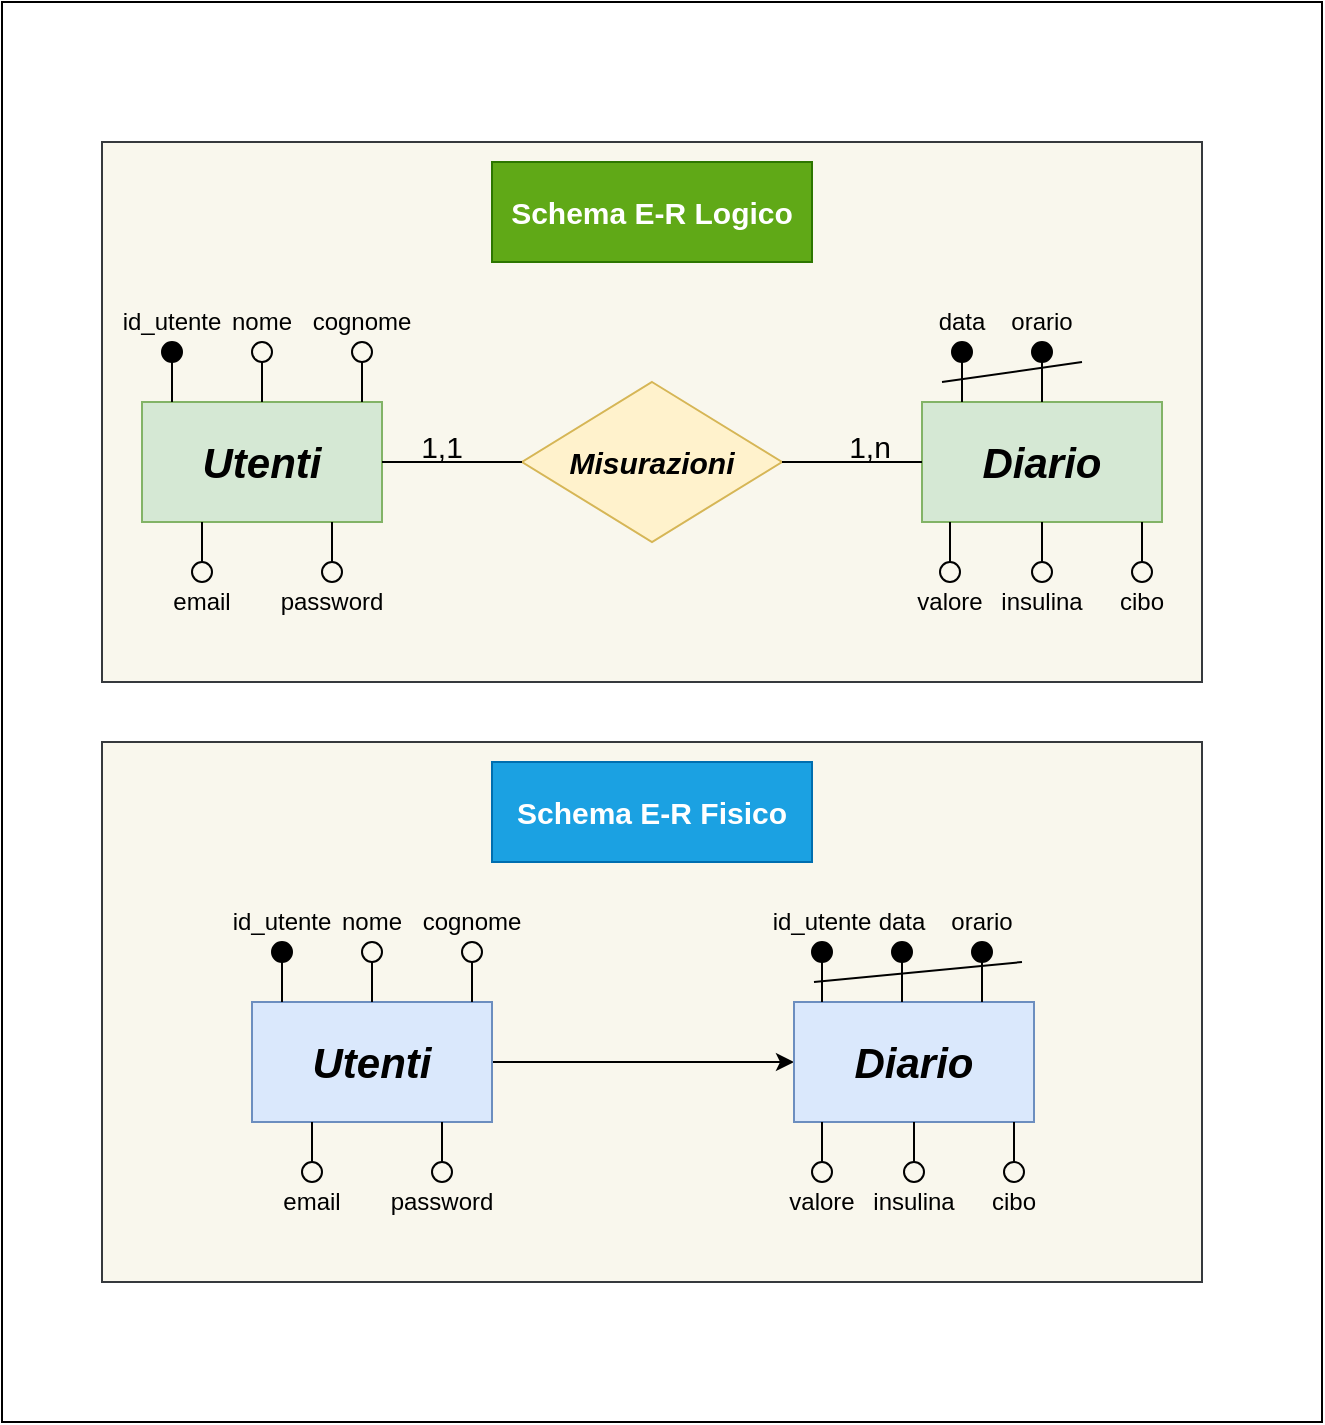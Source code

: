 <mxfile version="14.9.6" type="device"><diagram id="jjHDb4qWqO3P0RpWFz5W" name="Pagina-1"><mxGraphModel dx="1730" dy="998" grid="1" gridSize="10" guides="1" tooltips="1" connect="1" arrows="1" fold="1" page="1" pageScale="1" pageWidth="827" pageHeight="1169" math="0" shadow="0"><root><mxCell id="0"/><mxCell id="1" parent="0"/><mxCell id="_xb7BMZo4l1g5M57G8IW-87" value="" style="rounded=0;whiteSpace=wrap;html=1;fontSize=15;" vertex="1" parent="1"><mxGeometry x="90" y="230" width="660" height="710" as="geometry"/></mxCell><mxCell id="_xb7BMZo4l1g5M57G8IW-42" value="" style="rounded=0;whiteSpace=wrap;html=1;fontSize=15;fillColor=#f9f7ed;strokeColor=#36393d;" vertex="1" parent="1"><mxGeometry x="140" y="300" width="550" height="270" as="geometry"/></mxCell><mxCell id="5ftwq0Y2G9zsuQdfNHgh-1" value="Utenti" style="rounded=0;whiteSpace=wrap;html=1;fillColor=#d5e8d4;fontStyle=3;fontSize=21;strokeColor=#82b366;" parent="1" vertex="1"><mxGeometry x="160" y="430" width="120" height="60" as="geometry"/></mxCell><mxCell id="5ftwq0Y2G9zsuQdfNHgh-9" value="" style="ellipse;whiteSpace=wrap;html=1;aspect=fixed;fontSize=21;fillColor=#000000;" parent="1" vertex="1"><mxGeometry x="170" y="400" width="10" height="10" as="geometry"/></mxCell><mxCell id="5ftwq0Y2G9zsuQdfNHgh-2" value="Misurazioni" style="rhombus;whiteSpace=wrap;html=1;fillColor=#fff2cc;fontStyle=3;fontSize=15;strokeColor=#d6b656;" parent="1" vertex="1"><mxGeometry x="350" y="420" width="130" height="80" as="geometry"/></mxCell><mxCell id="5ftwq0Y2G9zsuQdfNHgh-3" value="Diario" style="rounded=0;whiteSpace=wrap;html=1;fillColor=#d5e8d4;fontStyle=3;fontSize=21;strokeColor=#82b366;" parent="1" vertex="1"><mxGeometry x="550" y="430" width="120" height="60" as="geometry"/></mxCell><mxCell id="5ftwq0Y2G9zsuQdfNHgh-4" value="" style="endArrow=none;html=1;fontSize=21;entryX=0;entryY=0.5;entryDx=0;entryDy=0;exitX=1;exitY=0.5;exitDx=0;exitDy=0;" parent="1" source="5ftwq0Y2G9zsuQdfNHgh-1" target="5ftwq0Y2G9zsuQdfNHgh-2" edge="1"><mxGeometry width="50" height="50" relative="1" as="geometry"><mxPoint x="480" y="490" as="sourcePoint"/><mxPoint x="530" y="440" as="targetPoint"/></mxGeometry></mxCell><mxCell id="5ftwq0Y2G9zsuQdfNHgh-5" value="" style="endArrow=none;html=1;fontSize=21;exitX=1;exitY=0.5;exitDx=0;exitDy=0;entryX=0;entryY=0.5;entryDx=0;entryDy=0;" parent="1" source="5ftwq0Y2G9zsuQdfNHgh-2" target="5ftwq0Y2G9zsuQdfNHgh-3" edge="1"><mxGeometry width="50" height="50" relative="1" as="geometry"><mxPoint x="480" y="490" as="sourcePoint"/><mxPoint x="530" y="440" as="targetPoint"/></mxGeometry></mxCell><mxCell id="5ftwq0Y2G9zsuQdfNHgh-6" value="&lt;font style=&quot;font-size: 15px&quot;&gt;1,1&lt;/font&gt;" style="text;html=1;strokeColor=none;fillColor=none;align=center;verticalAlign=middle;whiteSpace=wrap;rounded=0;fontSize=21;" parent="1" vertex="1"><mxGeometry x="290" y="440" width="40" height="20" as="geometry"/></mxCell><mxCell id="5ftwq0Y2G9zsuQdfNHgh-7" value="&lt;font style=&quot;font-size: 15px&quot;&gt;1,n&lt;/font&gt;" style="text;html=1;strokeColor=none;fillColor=none;align=center;verticalAlign=middle;whiteSpace=wrap;rounded=0;fontSize=21;" parent="1" vertex="1"><mxGeometry x="504" y="440" width="40" height="20" as="geometry"/></mxCell><mxCell id="5ftwq0Y2G9zsuQdfNHgh-8" value="" style="endArrow=none;html=1;fontSize=21;exitX=0.25;exitY=0;exitDx=0;exitDy=0;" parent="1" edge="1"><mxGeometry width="50" height="50" relative="1" as="geometry"><mxPoint x="175" y="430" as="sourcePoint"/><mxPoint x="175" y="410" as="targetPoint"/></mxGeometry></mxCell><mxCell id="5ftwq0Y2G9zsuQdfNHgh-10" value="" style="ellipse;whiteSpace=wrap;html=1;aspect=fixed;fontSize=21;fillColor=none;" parent="1" vertex="1"><mxGeometry x="215" y="400" width="10" height="10" as="geometry"/></mxCell><mxCell id="5ftwq0Y2G9zsuQdfNHgh-11" value="" style="endArrow=none;html=1;fontSize=21;exitX=0.25;exitY=0;exitDx=0;exitDy=0;" parent="1" edge="1"><mxGeometry width="50" height="50" relative="1" as="geometry"><mxPoint x="220" y="430" as="sourcePoint"/><mxPoint x="220" y="410" as="targetPoint"/></mxGeometry></mxCell><mxCell id="_xb7BMZo4l1g5M57G8IW-1" value="id_utente" style="text;html=1;strokeColor=none;fillColor=none;align=center;verticalAlign=middle;whiteSpace=wrap;rounded=0;" vertex="1" parent="1"><mxGeometry x="155" y="380" width="40" height="20" as="geometry"/></mxCell><mxCell id="_xb7BMZo4l1g5M57G8IW-2" value="nome" style="text;html=1;strokeColor=none;fillColor=none;align=center;verticalAlign=middle;whiteSpace=wrap;rounded=0;" vertex="1" parent="1"><mxGeometry x="200" y="380" width="40" height="20" as="geometry"/></mxCell><mxCell id="_xb7BMZo4l1g5M57G8IW-3" value="" style="ellipse;whiteSpace=wrap;html=1;aspect=fixed;fontSize=21;fillColor=none;" vertex="1" parent="1"><mxGeometry x="265" y="400" width="10" height="10" as="geometry"/></mxCell><mxCell id="_xb7BMZo4l1g5M57G8IW-4" value="" style="endArrow=none;html=1;fontSize=21;exitX=0.25;exitY=0;exitDx=0;exitDy=0;" edge="1" parent="1"><mxGeometry width="50" height="50" relative="1" as="geometry"><mxPoint x="270" y="430" as="sourcePoint"/><mxPoint x="270" y="410" as="targetPoint"/></mxGeometry></mxCell><mxCell id="_xb7BMZo4l1g5M57G8IW-5" value="cognome" style="text;html=1;strokeColor=none;fillColor=none;align=center;verticalAlign=middle;whiteSpace=wrap;rounded=0;" vertex="1" parent="1"><mxGeometry x="250" y="380" width="40" height="20" as="geometry"/></mxCell><mxCell id="_xb7BMZo4l1g5M57G8IW-6" value="" style="ellipse;whiteSpace=wrap;html=1;aspect=fixed;fontSize=21;fillColor=none;" vertex="1" parent="1"><mxGeometry x="185" y="510" width="10" height="10" as="geometry"/></mxCell><mxCell id="_xb7BMZo4l1g5M57G8IW-11" value="" style="endArrow=none;html=1;entryX=0.25;entryY=1;entryDx=0;entryDy=0;" edge="1" parent="1" target="5ftwq0Y2G9zsuQdfNHgh-1"><mxGeometry width="50" height="50" relative="1" as="geometry"><mxPoint x="190" y="510" as="sourcePoint"/><mxPoint x="340" y="480" as="targetPoint"/></mxGeometry></mxCell><mxCell id="_xb7BMZo4l1g5M57G8IW-12" value="email" style="text;html=1;strokeColor=none;fillColor=none;align=center;verticalAlign=middle;whiteSpace=wrap;rounded=0;" vertex="1" parent="1"><mxGeometry x="170" y="520" width="40" height="20" as="geometry"/></mxCell><mxCell id="_xb7BMZo4l1g5M57G8IW-15" value="" style="ellipse;whiteSpace=wrap;html=1;aspect=fixed;fontSize=21;fillColor=none;" vertex="1" parent="1"><mxGeometry x="250" y="510" width="10" height="10" as="geometry"/></mxCell><mxCell id="_xb7BMZo4l1g5M57G8IW-16" value="" style="endArrow=none;html=1;entryX=0.25;entryY=1;entryDx=0;entryDy=0;" edge="1" parent="1"><mxGeometry width="50" height="50" relative="1" as="geometry"><mxPoint x="255" y="510" as="sourcePoint"/><mxPoint x="255" y="490" as="targetPoint"/></mxGeometry></mxCell><mxCell id="_xb7BMZo4l1g5M57G8IW-17" value="password" style="text;html=1;strokeColor=none;fillColor=none;align=center;verticalAlign=middle;whiteSpace=wrap;rounded=0;" vertex="1" parent="1"><mxGeometry x="235" y="520" width="40" height="20" as="geometry"/></mxCell><mxCell id="_xb7BMZo4l1g5M57G8IW-21" value="" style="ellipse;whiteSpace=wrap;html=1;aspect=fixed;fontSize=21;fillColor=#000000;" vertex="1" parent="1"><mxGeometry x="565" y="400" width="10" height="10" as="geometry"/></mxCell><mxCell id="_xb7BMZo4l1g5M57G8IW-22" value="" style="endArrow=none;html=1;fontSize=21;exitX=0.25;exitY=0;exitDx=0;exitDy=0;" edge="1" parent="1"><mxGeometry width="50" height="50" relative="1" as="geometry"><mxPoint x="570" y="430" as="sourcePoint"/><mxPoint x="570" y="410" as="targetPoint"/></mxGeometry></mxCell><mxCell id="_xb7BMZo4l1g5M57G8IW-23" value="data" style="text;html=1;strokeColor=none;fillColor=none;align=center;verticalAlign=middle;whiteSpace=wrap;rounded=0;" vertex="1" parent="1"><mxGeometry x="550" y="380" width="40" height="20" as="geometry"/></mxCell><mxCell id="_xb7BMZo4l1g5M57G8IW-24" value="" style="ellipse;whiteSpace=wrap;html=1;aspect=fixed;fontSize=21;fillColor=#000000;" vertex="1" parent="1"><mxGeometry x="605" y="400" width="10" height="10" as="geometry"/></mxCell><mxCell id="_xb7BMZo4l1g5M57G8IW-25" value="" style="endArrow=none;html=1;fontSize=21;exitX=0.25;exitY=0;exitDx=0;exitDy=0;" edge="1" parent="1"><mxGeometry width="50" height="50" relative="1" as="geometry"><mxPoint x="610" y="430" as="sourcePoint"/><mxPoint x="610" y="410" as="targetPoint"/></mxGeometry></mxCell><mxCell id="_xb7BMZo4l1g5M57G8IW-26" value="orario" style="text;html=1;strokeColor=none;fillColor=none;align=center;verticalAlign=middle;whiteSpace=wrap;rounded=0;" vertex="1" parent="1"><mxGeometry x="590" y="380" width="40" height="20" as="geometry"/></mxCell><mxCell id="_xb7BMZo4l1g5M57G8IW-27" value="" style="endArrow=none;html=1;" edge="1" parent="1"><mxGeometry width="50" height="50" relative="1" as="geometry"><mxPoint x="560" y="420" as="sourcePoint"/><mxPoint x="630" y="410" as="targetPoint"/></mxGeometry></mxCell><mxCell id="_xb7BMZo4l1g5M57G8IW-31" value="" style="ellipse;whiteSpace=wrap;html=1;aspect=fixed;fontSize=21;fillColor=none;" vertex="1" parent="1"><mxGeometry x="559" y="510" width="10" height="10" as="geometry"/></mxCell><mxCell id="_xb7BMZo4l1g5M57G8IW-32" value="" style="endArrow=none;html=1;entryX=0.25;entryY=1;entryDx=0;entryDy=0;" edge="1" parent="1"><mxGeometry width="50" height="50" relative="1" as="geometry"><mxPoint x="564" y="510" as="sourcePoint"/><mxPoint x="564" y="490" as="targetPoint"/></mxGeometry></mxCell><mxCell id="_xb7BMZo4l1g5M57G8IW-33" value="valore" style="text;html=1;strokeColor=none;fillColor=none;align=center;verticalAlign=middle;whiteSpace=wrap;rounded=0;" vertex="1" parent="1"><mxGeometry x="544" y="520" width="40" height="20" as="geometry"/></mxCell><mxCell id="_xb7BMZo4l1g5M57G8IW-34" value="" style="ellipse;whiteSpace=wrap;html=1;aspect=fixed;fontSize=21;fillColor=none;" vertex="1" parent="1"><mxGeometry x="605" y="510" width="10" height="10" as="geometry"/></mxCell><mxCell id="_xb7BMZo4l1g5M57G8IW-35" value="" style="endArrow=none;html=1;entryX=0.25;entryY=1;entryDx=0;entryDy=0;" edge="1" parent="1"><mxGeometry width="50" height="50" relative="1" as="geometry"><mxPoint x="610" y="510" as="sourcePoint"/><mxPoint x="610" y="490" as="targetPoint"/></mxGeometry></mxCell><mxCell id="_xb7BMZo4l1g5M57G8IW-36" value="insulina" style="text;html=1;strokeColor=none;fillColor=none;align=center;verticalAlign=middle;whiteSpace=wrap;rounded=0;" vertex="1" parent="1"><mxGeometry x="590" y="520" width="40" height="20" as="geometry"/></mxCell><mxCell id="_xb7BMZo4l1g5M57G8IW-37" value="" style="ellipse;whiteSpace=wrap;html=1;aspect=fixed;fontSize=21;fillColor=none;" vertex="1" parent="1"><mxGeometry x="655" y="510" width="10" height="10" as="geometry"/></mxCell><mxCell id="_xb7BMZo4l1g5M57G8IW-38" value="" style="endArrow=none;html=1;entryX=0.25;entryY=1;entryDx=0;entryDy=0;" edge="1" parent="1"><mxGeometry width="50" height="50" relative="1" as="geometry"><mxPoint x="660" y="510" as="sourcePoint"/><mxPoint x="660" y="490" as="targetPoint"/></mxGeometry></mxCell><mxCell id="_xb7BMZo4l1g5M57G8IW-39" value="cibo" style="text;html=1;strokeColor=none;fillColor=none;align=center;verticalAlign=middle;whiteSpace=wrap;rounded=0;" vertex="1" parent="1"><mxGeometry x="640" y="520" width="40" height="20" as="geometry"/></mxCell><mxCell id="_xb7BMZo4l1g5M57G8IW-40" value="Schema E-R Logico" style="text;html=1;strokeColor=#2D7600;fillColor=#60a917;align=center;verticalAlign=middle;whiteSpace=wrap;rounded=0;fontColor=#ffffff;fontStyle=1;fontSize=15;" vertex="1" parent="1"><mxGeometry x="335" y="310" width="160" height="50" as="geometry"/></mxCell><mxCell id="_xb7BMZo4l1g5M57G8IW-43" value="" style="rounded=0;whiteSpace=wrap;html=1;fontSize=15;fillColor=#f9f7ed;strokeColor=#36393d;" vertex="1" parent="1"><mxGeometry x="140" y="600" width="550" height="270" as="geometry"/></mxCell><mxCell id="_xb7BMZo4l1g5M57G8IW-86" style="edgeStyle=orthogonalEdgeStyle;rounded=0;orthogonalLoop=1;jettySize=auto;html=1;entryX=0;entryY=0.5;entryDx=0;entryDy=0;fontSize=15;" edge="1" parent="1" source="_xb7BMZo4l1g5M57G8IW-44" target="_xb7BMZo4l1g5M57G8IW-47"><mxGeometry relative="1" as="geometry"/></mxCell><mxCell id="_xb7BMZo4l1g5M57G8IW-44" value="Utenti" style="rounded=0;whiteSpace=wrap;html=1;fillColor=#dae8fc;fontStyle=3;fontSize=21;strokeColor=#6c8ebf;" vertex="1" parent="1"><mxGeometry x="215" y="730" width="120" height="60" as="geometry"/></mxCell><mxCell id="_xb7BMZo4l1g5M57G8IW-45" value="" style="ellipse;whiteSpace=wrap;html=1;aspect=fixed;fontSize=21;fillColor=#000000;" vertex="1" parent="1"><mxGeometry x="225" y="700" width="10" height="10" as="geometry"/></mxCell><mxCell id="_xb7BMZo4l1g5M57G8IW-47" value="Diario" style="rounded=0;whiteSpace=wrap;html=1;fillColor=#dae8fc;fontStyle=3;fontSize=21;strokeColor=#6c8ebf;" vertex="1" parent="1"><mxGeometry x="486" y="730" width="120" height="60" as="geometry"/></mxCell><mxCell id="_xb7BMZo4l1g5M57G8IW-52" value="" style="endArrow=none;html=1;fontSize=21;exitX=0.25;exitY=0;exitDx=0;exitDy=0;" edge="1" parent="1"><mxGeometry width="50" height="50" relative="1" as="geometry"><mxPoint x="230" y="730" as="sourcePoint"/><mxPoint x="230" y="710" as="targetPoint"/></mxGeometry></mxCell><mxCell id="_xb7BMZo4l1g5M57G8IW-53" value="" style="ellipse;whiteSpace=wrap;html=1;aspect=fixed;fontSize=21;fillColor=none;" vertex="1" parent="1"><mxGeometry x="270" y="700" width="10" height="10" as="geometry"/></mxCell><mxCell id="_xb7BMZo4l1g5M57G8IW-54" value="" style="endArrow=none;html=1;fontSize=21;exitX=0.25;exitY=0;exitDx=0;exitDy=0;" edge="1" parent="1"><mxGeometry width="50" height="50" relative="1" as="geometry"><mxPoint x="275" y="730" as="sourcePoint"/><mxPoint x="275" y="710" as="targetPoint"/></mxGeometry></mxCell><mxCell id="_xb7BMZo4l1g5M57G8IW-55" value="id_utente" style="text;html=1;strokeColor=none;fillColor=none;align=center;verticalAlign=middle;whiteSpace=wrap;rounded=0;" vertex="1" parent="1"><mxGeometry x="210" y="680" width="40" height="20" as="geometry"/></mxCell><mxCell id="_xb7BMZo4l1g5M57G8IW-56" value="nome" style="text;html=1;strokeColor=none;fillColor=none;align=center;verticalAlign=middle;whiteSpace=wrap;rounded=0;" vertex="1" parent="1"><mxGeometry x="255" y="680" width="40" height="20" as="geometry"/></mxCell><mxCell id="_xb7BMZo4l1g5M57G8IW-57" value="" style="ellipse;whiteSpace=wrap;html=1;aspect=fixed;fontSize=21;fillColor=none;" vertex="1" parent="1"><mxGeometry x="320" y="700" width="10" height="10" as="geometry"/></mxCell><mxCell id="_xb7BMZo4l1g5M57G8IW-58" value="" style="endArrow=none;html=1;fontSize=21;exitX=0.25;exitY=0;exitDx=0;exitDy=0;" edge="1" parent="1"><mxGeometry width="50" height="50" relative="1" as="geometry"><mxPoint x="325" y="730" as="sourcePoint"/><mxPoint x="325" y="710" as="targetPoint"/></mxGeometry></mxCell><mxCell id="_xb7BMZo4l1g5M57G8IW-59" value="cognome" style="text;html=1;strokeColor=none;fillColor=none;align=center;verticalAlign=middle;whiteSpace=wrap;rounded=0;" vertex="1" parent="1"><mxGeometry x="305" y="680" width="40" height="20" as="geometry"/></mxCell><mxCell id="_xb7BMZo4l1g5M57G8IW-60" value="" style="ellipse;whiteSpace=wrap;html=1;aspect=fixed;fontSize=21;fillColor=none;" vertex="1" parent="1"><mxGeometry x="240" y="810" width="10" height="10" as="geometry"/></mxCell><mxCell id="_xb7BMZo4l1g5M57G8IW-61" value="" style="endArrow=none;html=1;entryX=0.25;entryY=1;entryDx=0;entryDy=0;" edge="1" parent="1" target="_xb7BMZo4l1g5M57G8IW-44"><mxGeometry width="50" height="50" relative="1" as="geometry"><mxPoint x="245" y="810" as="sourcePoint"/><mxPoint x="395" y="780" as="targetPoint"/></mxGeometry></mxCell><mxCell id="_xb7BMZo4l1g5M57G8IW-62" value="email" style="text;html=1;strokeColor=none;fillColor=none;align=center;verticalAlign=middle;whiteSpace=wrap;rounded=0;" vertex="1" parent="1"><mxGeometry x="225" y="820" width="40" height="20" as="geometry"/></mxCell><mxCell id="_xb7BMZo4l1g5M57G8IW-63" value="" style="ellipse;whiteSpace=wrap;html=1;aspect=fixed;fontSize=21;fillColor=none;" vertex="1" parent="1"><mxGeometry x="305" y="810" width="10" height="10" as="geometry"/></mxCell><mxCell id="_xb7BMZo4l1g5M57G8IW-64" value="" style="endArrow=none;html=1;entryX=0.25;entryY=1;entryDx=0;entryDy=0;" edge="1" parent="1"><mxGeometry width="50" height="50" relative="1" as="geometry"><mxPoint x="310" y="810" as="sourcePoint"/><mxPoint x="310" y="790" as="targetPoint"/></mxGeometry></mxCell><mxCell id="_xb7BMZo4l1g5M57G8IW-65" value="password" style="text;html=1;strokeColor=none;fillColor=none;align=center;verticalAlign=middle;whiteSpace=wrap;rounded=0;" vertex="1" parent="1"><mxGeometry x="290" y="820" width="40" height="20" as="geometry"/></mxCell><mxCell id="_xb7BMZo4l1g5M57G8IW-66" value="" style="ellipse;whiteSpace=wrap;html=1;aspect=fixed;fontSize=21;fillColor=#000000;" vertex="1" parent="1"><mxGeometry x="535" y="700" width="10" height="10" as="geometry"/></mxCell><mxCell id="_xb7BMZo4l1g5M57G8IW-67" value="" style="endArrow=none;html=1;fontSize=21;exitX=0.25;exitY=0;exitDx=0;exitDy=0;" edge="1" parent="1"><mxGeometry width="50" height="50" relative="1" as="geometry"><mxPoint x="540" y="730" as="sourcePoint"/><mxPoint x="540" y="710" as="targetPoint"/></mxGeometry></mxCell><mxCell id="_xb7BMZo4l1g5M57G8IW-68" value="data" style="text;html=1;strokeColor=none;fillColor=none;align=center;verticalAlign=middle;whiteSpace=wrap;rounded=0;" vertex="1" parent="1"><mxGeometry x="520" y="680" width="40" height="20" as="geometry"/></mxCell><mxCell id="_xb7BMZo4l1g5M57G8IW-69" value="" style="ellipse;whiteSpace=wrap;html=1;aspect=fixed;fontSize=21;fillColor=#000000;" vertex="1" parent="1"><mxGeometry x="575" y="700" width="10" height="10" as="geometry"/></mxCell><mxCell id="_xb7BMZo4l1g5M57G8IW-70" value="" style="endArrow=none;html=1;fontSize=21;exitX=0.25;exitY=0;exitDx=0;exitDy=0;" edge="1" parent="1"><mxGeometry width="50" height="50" relative="1" as="geometry"><mxPoint x="580" y="730" as="sourcePoint"/><mxPoint x="580" y="710" as="targetPoint"/></mxGeometry></mxCell><mxCell id="_xb7BMZo4l1g5M57G8IW-71" value="orario" style="text;html=1;strokeColor=none;fillColor=none;align=center;verticalAlign=middle;whiteSpace=wrap;rounded=0;" vertex="1" parent="1"><mxGeometry x="560" y="680" width="40" height="20" as="geometry"/></mxCell><mxCell id="_xb7BMZo4l1g5M57G8IW-72" value="" style="endArrow=none;html=1;" edge="1" parent="1"><mxGeometry width="50" height="50" relative="1" as="geometry"><mxPoint x="496" y="720" as="sourcePoint"/><mxPoint x="600" y="710" as="targetPoint"/></mxGeometry></mxCell><mxCell id="_xb7BMZo4l1g5M57G8IW-73" value="" style="ellipse;whiteSpace=wrap;html=1;aspect=fixed;fontSize=21;fillColor=none;" vertex="1" parent="1"><mxGeometry x="495" y="810" width="10" height="10" as="geometry"/></mxCell><mxCell id="_xb7BMZo4l1g5M57G8IW-74" value="" style="endArrow=none;html=1;entryX=0.25;entryY=1;entryDx=0;entryDy=0;" edge="1" parent="1"><mxGeometry width="50" height="50" relative="1" as="geometry"><mxPoint x="500" y="810" as="sourcePoint"/><mxPoint x="500" y="790" as="targetPoint"/></mxGeometry></mxCell><mxCell id="_xb7BMZo4l1g5M57G8IW-75" value="valore" style="text;html=1;strokeColor=none;fillColor=none;align=center;verticalAlign=middle;whiteSpace=wrap;rounded=0;" vertex="1" parent="1"><mxGeometry x="480" y="820" width="40" height="20" as="geometry"/></mxCell><mxCell id="_xb7BMZo4l1g5M57G8IW-76" value="" style="ellipse;whiteSpace=wrap;html=1;aspect=fixed;fontSize=21;fillColor=none;" vertex="1" parent="1"><mxGeometry x="541" y="810" width="10" height="10" as="geometry"/></mxCell><mxCell id="_xb7BMZo4l1g5M57G8IW-77" value="" style="endArrow=none;html=1;entryX=0.25;entryY=1;entryDx=0;entryDy=0;" edge="1" parent="1"><mxGeometry width="50" height="50" relative="1" as="geometry"><mxPoint x="546" y="810" as="sourcePoint"/><mxPoint x="546" y="790" as="targetPoint"/></mxGeometry></mxCell><mxCell id="_xb7BMZo4l1g5M57G8IW-78" value="insulina" style="text;html=1;strokeColor=none;fillColor=none;align=center;verticalAlign=middle;whiteSpace=wrap;rounded=0;" vertex="1" parent="1"><mxGeometry x="526" y="820" width="40" height="20" as="geometry"/></mxCell><mxCell id="_xb7BMZo4l1g5M57G8IW-79" value="" style="ellipse;whiteSpace=wrap;html=1;aspect=fixed;fontSize=21;fillColor=none;" vertex="1" parent="1"><mxGeometry x="591" y="810" width="10" height="10" as="geometry"/></mxCell><mxCell id="_xb7BMZo4l1g5M57G8IW-80" value="" style="endArrow=none;html=1;entryX=0.25;entryY=1;entryDx=0;entryDy=0;" edge="1" parent="1"><mxGeometry width="50" height="50" relative="1" as="geometry"><mxPoint x="596" y="810" as="sourcePoint"/><mxPoint x="596" y="790" as="targetPoint"/></mxGeometry></mxCell><mxCell id="_xb7BMZo4l1g5M57G8IW-81" value="cibo" style="text;html=1;strokeColor=none;fillColor=none;align=center;verticalAlign=middle;whiteSpace=wrap;rounded=0;" vertex="1" parent="1"><mxGeometry x="576" y="820" width="40" height="20" as="geometry"/></mxCell><mxCell id="_xb7BMZo4l1g5M57G8IW-82" value="Schema E-R Fisico" style="text;html=1;strokeColor=#006EAF;fillColor=#1ba1e2;align=center;verticalAlign=middle;whiteSpace=wrap;rounded=0;fontColor=#ffffff;fontStyle=1;fontSize=15;" vertex="1" parent="1"><mxGeometry x="335" y="610" width="160" height="50" as="geometry"/></mxCell><mxCell id="_xb7BMZo4l1g5M57G8IW-83" value="" style="ellipse;whiteSpace=wrap;html=1;aspect=fixed;fontSize=21;fillColor=#000000;" vertex="1" parent="1"><mxGeometry x="495" y="700" width="10" height="10" as="geometry"/></mxCell><mxCell id="_xb7BMZo4l1g5M57G8IW-84" value="" style="endArrow=none;html=1;fontSize=21;exitX=0.25;exitY=0;exitDx=0;exitDy=0;" edge="1" parent="1"><mxGeometry width="50" height="50" relative="1" as="geometry"><mxPoint x="500" y="730" as="sourcePoint"/><mxPoint x="500" y="710" as="targetPoint"/></mxGeometry></mxCell><mxCell id="_xb7BMZo4l1g5M57G8IW-85" value="id_utente" style="text;html=1;strokeColor=none;fillColor=none;align=center;verticalAlign=middle;whiteSpace=wrap;rounded=0;" vertex="1" parent="1"><mxGeometry x="480" y="680" width="40" height="20" as="geometry"/></mxCell></root></mxGraphModel></diagram></mxfile>